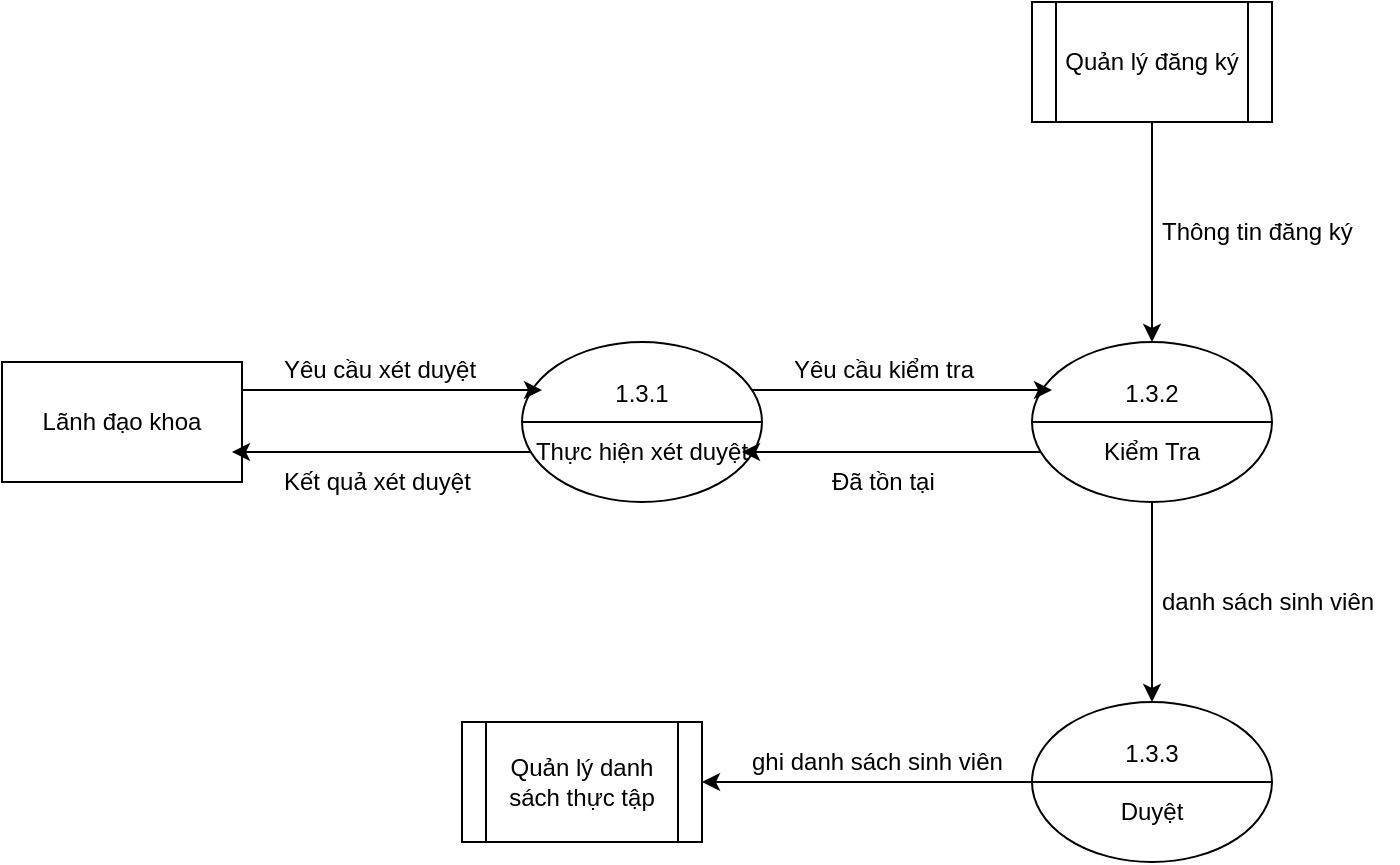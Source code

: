 <mxfile version="12.2.4" type="device" pages="1"><diagram id="ENIotCetPBsbdPZpkSEq" name="Page-1"><mxGraphModel dx="848" dy="1524" grid="1" gridSize="10" guides="1" tooltips="1" connect="1" arrows="1" fold="1" page="1" pageScale="1" pageWidth="850" pageHeight="1100" math="0" shadow="0"><root><mxCell id="0"/><mxCell id="1" parent="0"/><mxCell id="ZqbgdPvA1SZS4xdAaXdC-1" value="Lãnh đạo khoa" style="rounded=0;whiteSpace=wrap;html=1;" parent="1" vertex="1"><mxGeometry x="20" y="20" width="120" height="60" as="geometry"/></mxCell><mxCell id="ZqbgdPvA1SZS4xdAaXdC-5" value="1.3.1&lt;br&gt;&lt;br&gt;Thực hiện xét duyệt" style="ellipse;whiteSpace=wrap;html=1;" parent="1" vertex="1"><mxGeometry x="280" y="10" width="120" height="80" as="geometry"/></mxCell><mxCell id="ZqbgdPvA1SZS4xdAaXdC-6" value="" style="endArrow=none;html=1;exitX=1;exitY=0.5;exitDx=0;exitDy=0;" parent="1" source="ZqbgdPvA1SZS4xdAaXdC-5" edge="1"><mxGeometry width="50" height="50" relative="1" as="geometry"><mxPoint x="230" y="100" as="sourcePoint"/><mxPoint x="280" y="50" as="targetPoint"/></mxGeometry></mxCell><mxCell id="ZqbgdPvA1SZS4xdAaXdC-25" style="edgeStyle=orthogonalEdgeStyle;rounded=0;orthogonalLoop=1;jettySize=auto;html=1;entryX=0.5;entryY=0;entryDx=0;entryDy=0;" parent="1" source="ZqbgdPvA1SZS4xdAaXdC-7" target="ZqbgdPvA1SZS4xdAaXdC-9" edge="1"><mxGeometry relative="1" as="geometry"/></mxCell><mxCell id="ZqbgdPvA1SZS4xdAaXdC-7" value="1.3.2&lt;br&gt;&lt;br&gt;Kiểm Tra" style="ellipse;whiteSpace=wrap;html=1;" parent="1" vertex="1"><mxGeometry x="535" y="10" width="120" height="80" as="geometry"/></mxCell><mxCell id="ZqbgdPvA1SZS4xdAaXdC-28" style="edgeStyle=orthogonalEdgeStyle;rounded=0;orthogonalLoop=1;jettySize=auto;html=1;entryX=1;entryY=0.5;entryDx=0;entryDy=0;" parent="1" source="ZqbgdPvA1SZS4xdAaXdC-9" target="ZqbgdPvA1SZS4xdAaXdC-27" edge="1"><mxGeometry relative="1" as="geometry"/></mxCell><mxCell id="ZqbgdPvA1SZS4xdAaXdC-9" value="1.3.3&lt;br&gt;&lt;br&gt;Duyệt" style="ellipse;whiteSpace=wrap;html=1;" parent="1" vertex="1"><mxGeometry x="535" y="190" width="120" height="80" as="geometry"/></mxCell><mxCell id="ZqbgdPvA1SZS4xdAaXdC-10" value="" style="endArrow=none;html=1;exitX=1;exitY=0.5;exitDx=0;exitDy=0;" parent="1" source="ZqbgdPvA1SZS4xdAaXdC-9" edge="1"><mxGeometry width="50" height="50" relative="1" as="geometry"><mxPoint x="485" y="280" as="sourcePoint"/><mxPoint x="535" y="230" as="targetPoint"/></mxGeometry></mxCell><mxCell id="ZqbgdPvA1SZS4xdAaXdC-11" value="" style="endArrow=classic;html=1;" parent="1" edge="1"><mxGeometry width="50" height="50" relative="1" as="geometry"><mxPoint x="140" y="34" as="sourcePoint"/><mxPoint x="290" y="34" as="targetPoint"/></mxGeometry></mxCell><mxCell id="ZqbgdPvA1SZS4xdAaXdC-12" value="" style="endArrow=classic;html=1;entryX=1;entryY=0.75;entryDx=0;entryDy=0;" parent="1" edge="1"><mxGeometry width="50" height="50" relative="1" as="geometry"><mxPoint x="284" y="65" as="sourcePoint"/><mxPoint x="135" y="65" as="targetPoint"/></mxGeometry></mxCell><mxCell id="ZqbgdPvA1SZS4xdAaXdC-13" value="Yêu cầu xét duyệt" style="text;html=1;resizable=0;points=[];autosize=1;align=left;verticalAlign=top;spacingTop=-4;" parent="1" vertex="1"><mxGeometry x="159" y="14" width="110" height="20" as="geometry"/></mxCell><mxCell id="ZqbgdPvA1SZS4xdAaXdC-14" value="Kết quả xét duyệt" style="text;html=1;resizable=0;points=[];autosize=1;align=left;verticalAlign=top;spacingTop=-4;" parent="1" vertex="1"><mxGeometry x="159" y="70" width="110" height="20" as="geometry"/></mxCell><mxCell id="ZqbgdPvA1SZS4xdAaXdC-15" value="" style="endArrow=classic;html=1;" parent="1" edge="1"><mxGeometry width="50" height="50" relative="1" as="geometry"><mxPoint x="395" y="34" as="sourcePoint"/><mxPoint x="545" y="34" as="targetPoint"/></mxGeometry></mxCell><mxCell id="ZqbgdPvA1SZS4xdAaXdC-16" value="" style="endArrow=classic;html=1;entryX=1;entryY=0.75;entryDx=0;entryDy=0;" parent="1" edge="1"><mxGeometry width="50" height="50" relative="1" as="geometry"><mxPoint x="539" y="65" as="sourcePoint"/><mxPoint x="390" y="65" as="targetPoint"/></mxGeometry></mxCell><mxCell id="ZqbgdPvA1SZS4xdAaXdC-17" value="Yêu cầu kiểm tra" style="text;html=1;resizable=0;points=[];autosize=1;align=left;verticalAlign=top;spacingTop=-4;" parent="1" vertex="1"><mxGeometry x="414" y="14" width="110" height="20" as="geometry"/></mxCell><mxCell id="ZqbgdPvA1SZS4xdAaXdC-18" value="Đã tồn tại" style="text;html=1;resizable=0;points=[];autosize=1;align=left;verticalAlign=top;spacingTop=-4;" parent="1" vertex="1"><mxGeometry x="432.5" y="70" width="70" height="20" as="geometry"/></mxCell><mxCell id="ZqbgdPvA1SZS4xdAaXdC-19" value="" style="endArrow=none;html=1;exitX=1;exitY=0.5;exitDx=0;exitDy=0;" parent="1" edge="1"><mxGeometry width="50" height="50" relative="1" as="geometry"><mxPoint x="655" y="50" as="sourcePoint"/><mxPoint x="535" y="50" as="targetPoint"/></mxGeometry></mxCell><mxCell id="ZqbgdPvA1SZS4xdAaXdC-23" style="edgeStyle=orthogonalEdgeStyle;rounded=0;orthogonalLoop=1;jettySize=auto;html=1;entryX=0.5;entryY=0;entryDx=0;entryDy=0;" parent="1" source="ZqbgdPvA1SZS4xdAaXdC-20" target="ZqbgdPvA1SZS4xdAaXdC-7" edge="1"><mxGeometry relative="1" as="geometry"/></mxCell><mxCell id="ZqbgdPvA1SZS4xdAaXdC-20" value="Quản lý đăng ký" style="shape=process;whiteSpace=wrap;html=1;backgroundOutline=1;" parent="1" vertex="1"><mxGeometry x="535" y="-160" width="120" height="60" as="geometry"/></mxCell><mxCell id="ZqbgdPvA1SZS4xdAaXdC-24" value="Thông tin đăng ký" style="text;html=1;resizable=0;points=[];autosize=1;align=left;verticalAlign=top;spacingTop=-4;" parent="1" vertex="1"><mxGeometry x="598" y="-55" width="110" height="20" as="geometry"/></mxCell><mxCell id="ZqbgdPvA1SZS4xdAaXdC-26" value="danh sách sinh viên" style="text;html=1;resizable=0;points=[];autosize=1;align=left;verticalAlign=top;spacingTop=-4;" parent="1" vertex="1"><mxGeometry x="598" y="130" width="120" height="20" as="geometry"/></mxCell><mxCell id="ZqbgdPvA1SZS4xdAaXdC-27" value="Quản lý danh sách thực tập" style="shape=process;whiteSpace=wrap;html=1;backgroundOutline=1;" parent="1" vertex="1"><mxGeometry x="250" y="200" width="120" height="60" as="geometry"/></mxCell><mxCell id="ZqbgdPvA1SZS4xdAaXdC-29" value="ghi danh sách sinh viên" style="text;html=1;resizable=0;points=[];autosize=1;align=left;verticalAlign=top;spacingTop=-4;" parent="1" vertex="1"><mxGeometry x="392.5" y="210" width="140" height="20" as="geometry"/></mxCell></root></mxGraphModel></diagram></mxfile>
